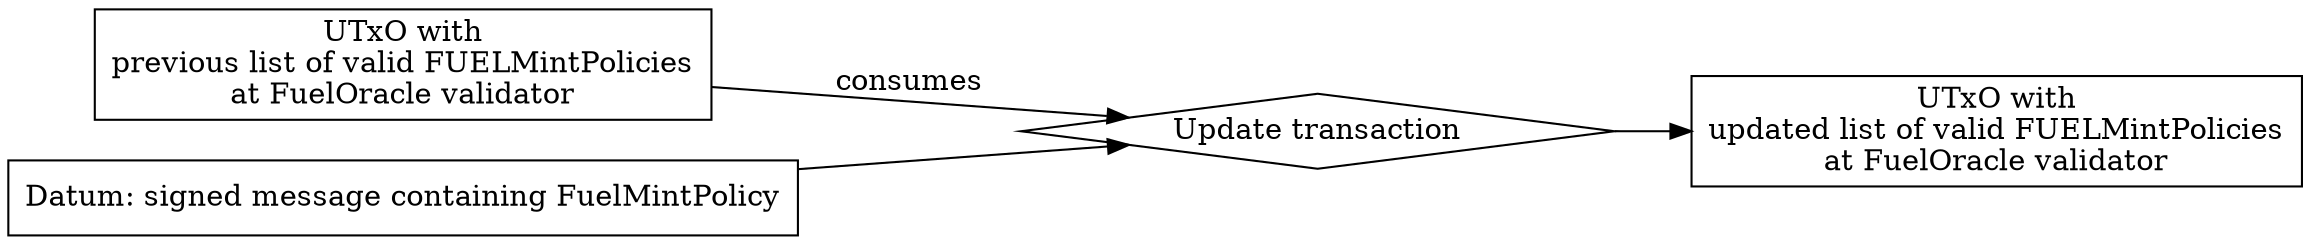 strict digraph {
  node [shape=record]
  rankdir="LR"

  fuelOracleOld [label = "UTxO with\nprevious list of valid FUELMintPolicies\nat FuelOracle validator"]
  fuelOracleNew [label = "UTxO with\nupdated list of valid FUELMintPolicies\nat FuelOracle validator"]

  fuelMintPolicy [label =
    "Datum: signed message containing FuelMintPolicy"
  ]

  tx [shape = diamond, label = "Update transaction" ]

  fuelMintPolicy -> tx
  fuelOracleOld -> tx [label = consumes]
  tx -> fuelOracleNew
}
